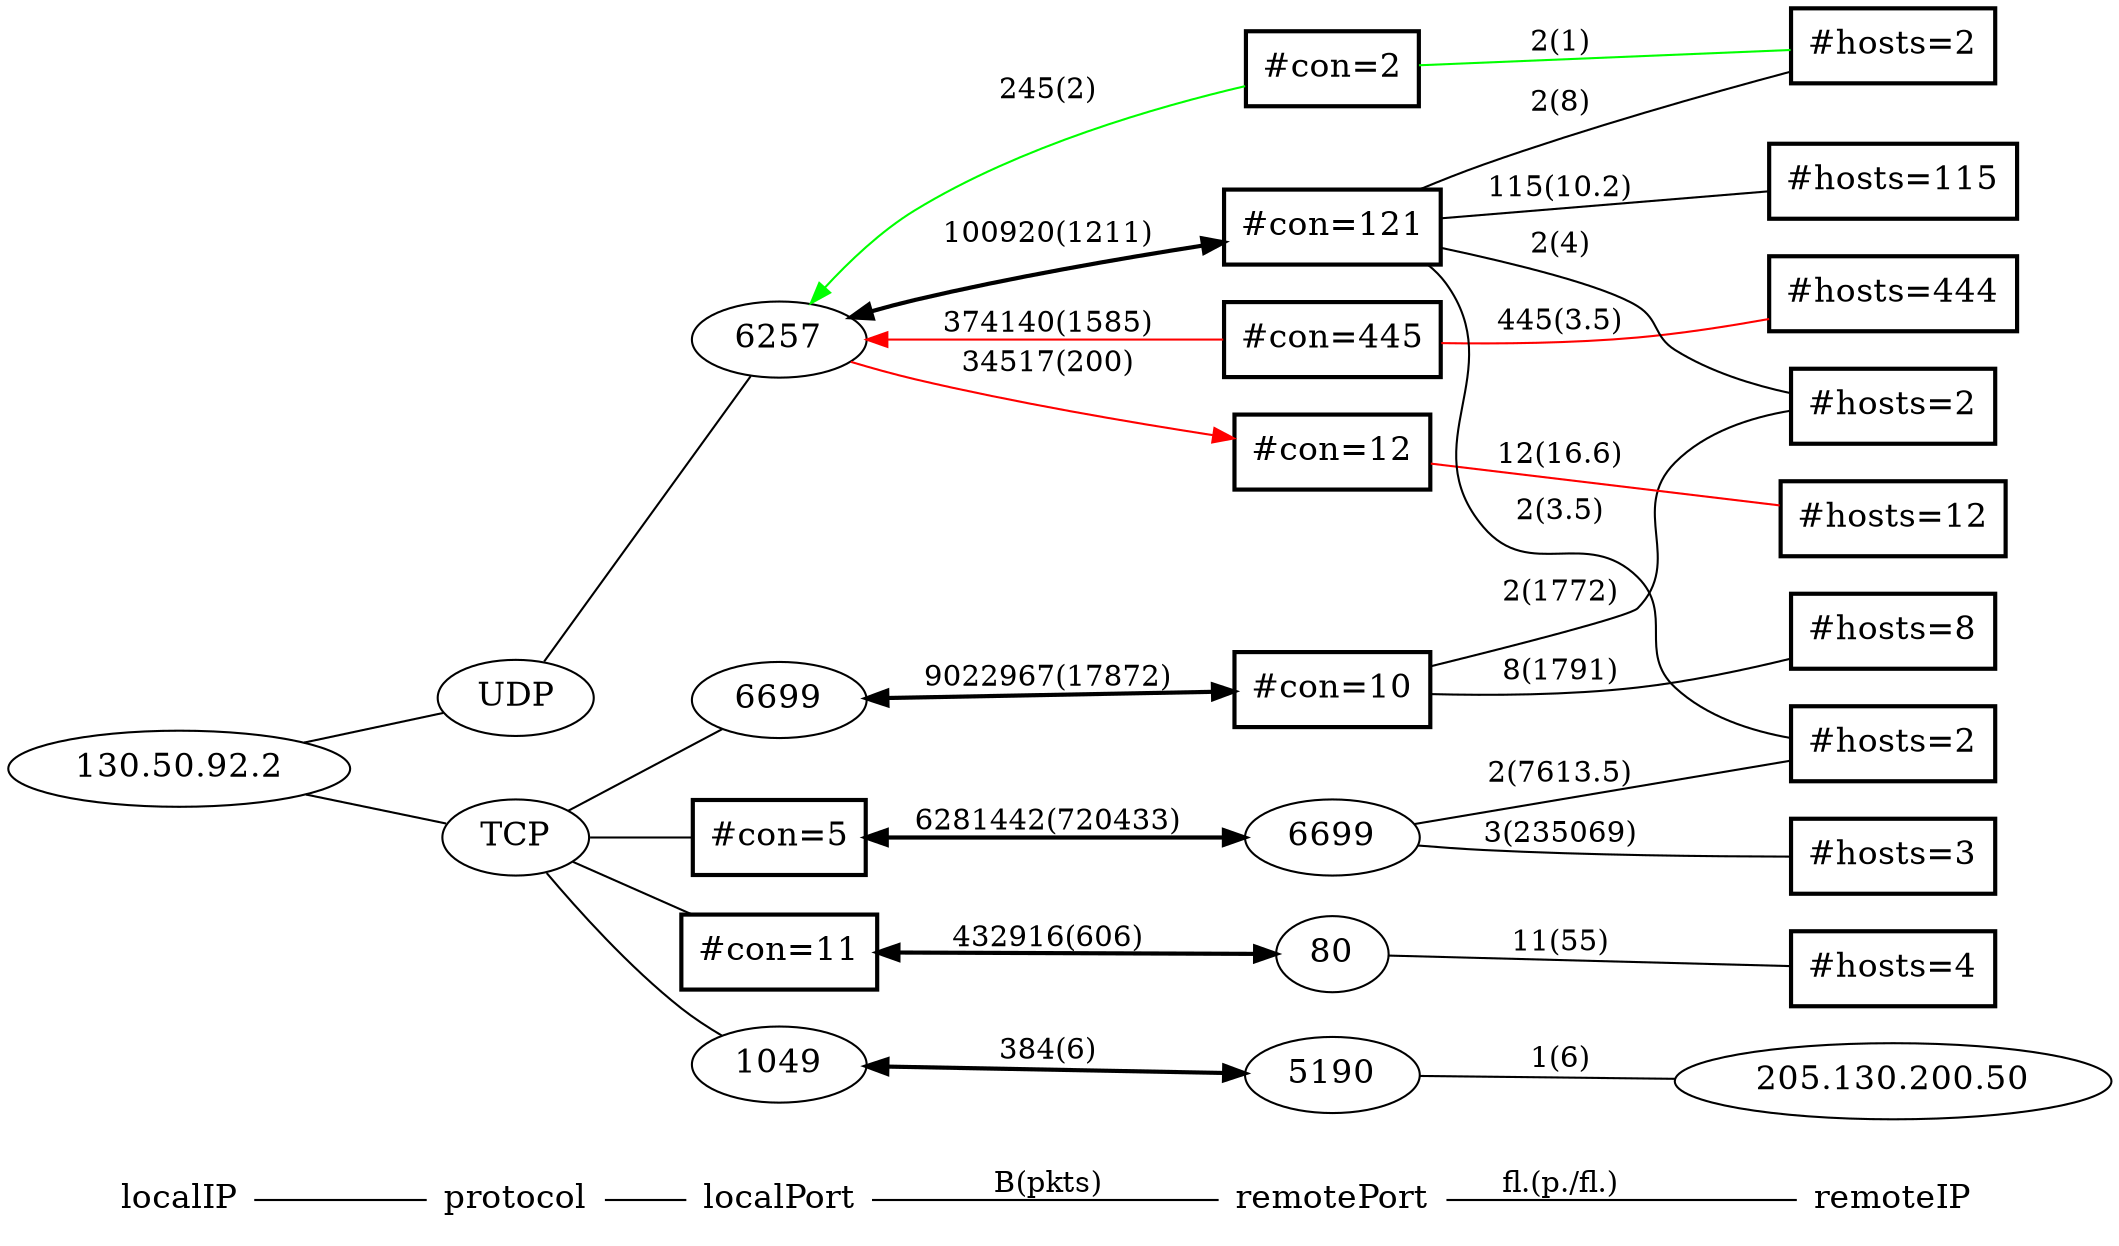 graph G { /* Created by hpg2dot3() */
rankdir=LR;
node[shape=plaintext,fontsize=16];
"localIP"--"protocol"--"localPort""localPort"--"remotePort"[label="B(pkts)"]"remotePort"--"remoteIP"[label="fl.(p./fl.)"]
node[shape=ellipse];
subgraph 0{rank=same;"localIP";k1_2184338434;}
k1_2184338434[label="130.50.92.2"];
k1_2184338434--k2_6;
k1_2184338434--k2_17;
subgraph 1 {rank=same;"protocol";k2_6;k2_17;}
k2_6[label="TCP"];
k2_17[label="UDP"];
k2_6--k3_268442155;
k2_17--k3_6257;
k2_6--k3_268436505;
k2_6--k3_275841029;
k2_6--k3_275775499;
subgraph 2 {rank=same;"localPort";k3_275775499;k3_275841029;k3_6257;k3_268442155;k3_268436505;}
k3_275775499[label="#con=11", shape=box, style=bold];
k3_275841029[label="#con=5", shape=box, style=bold];
k3_6257[label="6257"];
k3_268442155[label="6699"];
k3_268436505[label="1049"];
k3_268436505--k4_268440646[style=bold,dir=both][label="384(6)"];
k3_275841029--k4_268507691[style=bold,dir=both][label="6281442(720433)"];
k3_275775499--k4_268566608[style=bold,dir=both][label="432916(606)"];
k3_6257--k4_1107493309[dir=back, color=red][label="374140(1585)"];
k3_268442155--k4_73990154[style=bold,dir=both][label="9022967(17872)"];
k3_6257--k4_1091960844[dir=forward, color=red][label="34517(200)"];
k3_6257--k4_2319908866[dir=back, color=green][label="245(2)"];
k3_6257--k4_67436665[style=bold,dir=both][label="100920(1211)"];
subgraph 3 {rank=same;"remotePort";k4_1107493309;k4_67436665;k4_268566608;k4_268440646;k4_268507691;k4_1091960844;k4_2319908866;k4_73990154;}
k4_1107493309[label="#con=445", shape=box, style=bold];
k4_67436665[label="#con=121", shape=box, style=bold];
k4_268566608[label="80"];
k4_268440646[label="5190"];
k4_268507691[label="6699"];
k4_1091960844[label="#con=12", shape=box, style=bold];
k4_2319908866[label="#con=2", shape=box, style=bold];
k4_73990154[label="#con=10", shape=box, style=bold];
k4_268440646--k5_3447900210[label="1(6)"];
k4_268507691--k5_40960003[label="3(235069)"];
k4_268507691--k5_4294901762[label="2(7613.5)"];
k4_268566608--k5_40894468[label="11(55)"];
k4_73990154--k5_4294770690[label="2(1772)"];
k4_2319908866--k5_4294836226[color=green][label="2(1)"];
k4_67436665--k5_327795[label="115(10.2)"];
k4_1107493309--k5_197052[color=red][label="445(3.5)"];
k4_67436665--k5_4294836226[label="2(8)"];
k4_67436665--k5_4294770690[label="2(4)"];
k4_1091960844--k5_1441804[color=red][label="12(16.6)"];
k4_67436665--k5_4294901762[label="2(3.5)"];
k4_73990154--k5_6881288[label="8(1791)"];
subgraph 4 {rank=same;"remoteIP";k5_4294770690;k5_4294901762;k5_40894468;k5_1441804;k5_197052;k5_6881288;k5_4294901762;k5_4294836226;k5_327795;k5_3447900210;k5_40960003;}
k5_4294770690[label="#hosts=2", shape=box, style=bold];
k5_4294901762[label="#hosts=2", shape=box, style=bold];
k5_40894468[label="#hosts=4", shape=box, style=bold];
k5_1441804[label="#hosts=12", shape=box, style=bold];
k5_197052[label="#hosts=444", shape=box, style=bold];
k5_6881288[label="#hosts=8", shape=box, style=bold];
k5_4294901762[label="#hosts=2", shape=box, style=bold];
k5_4294836226[label="#hosts=2", shape=box, style=bold];
k5_327795[label="#hosts=115", shape=box, style=bold];
k5_3447900210[label="205.130.200.50"];
k5_40960003[label="#hosts=3", shape=box, style=bold];
}
